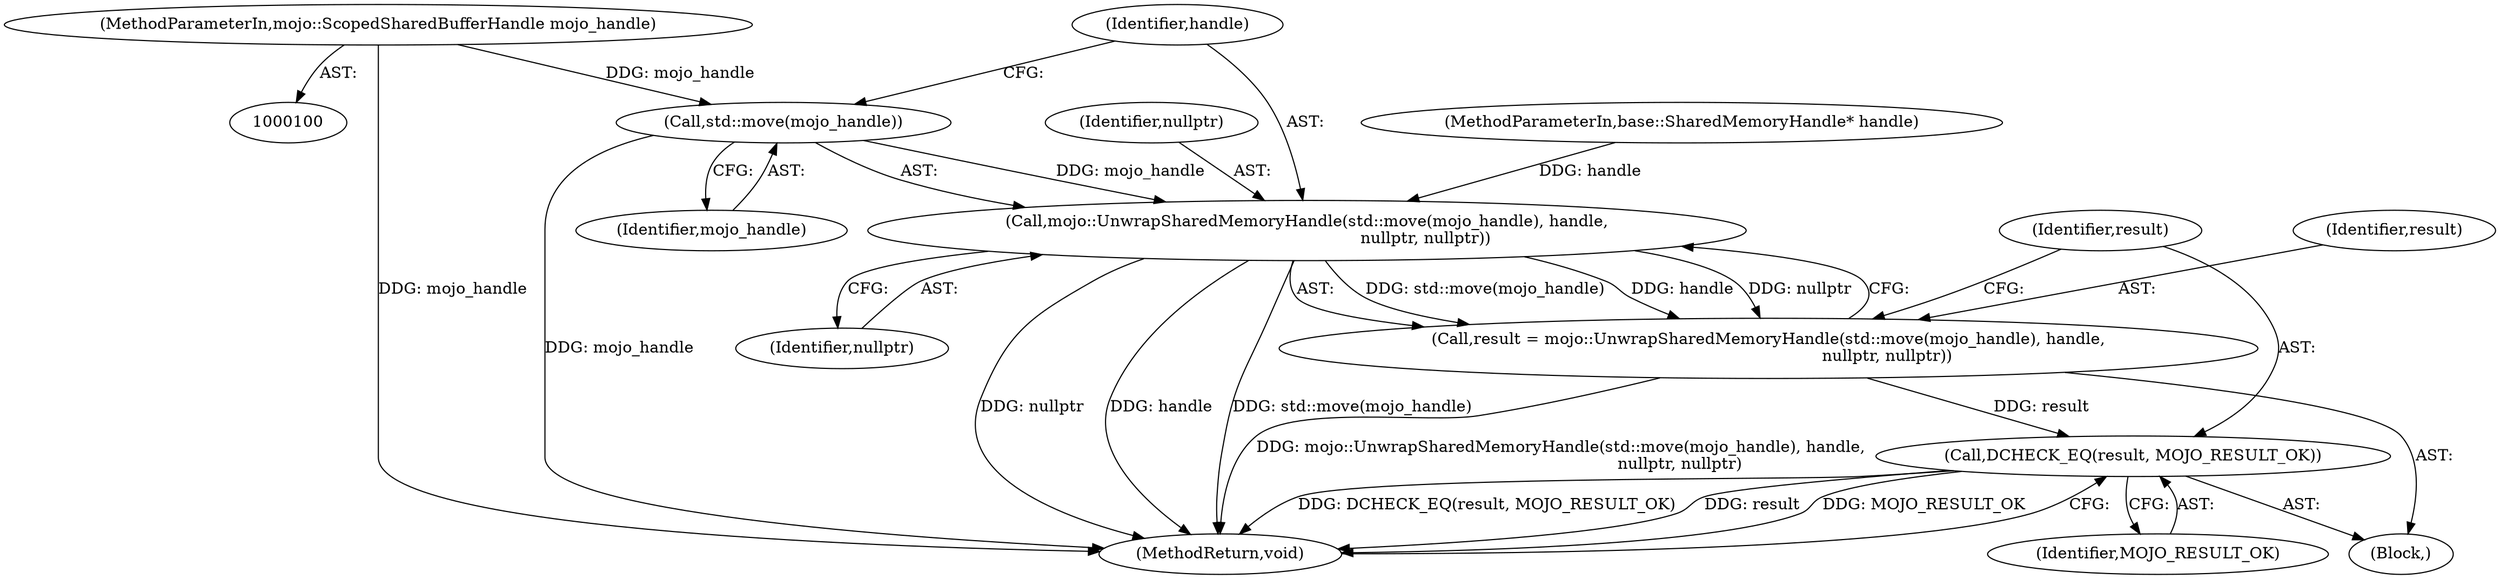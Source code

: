 digraph "0_Chrome_673ce95d481ea9368c4d4d43ac756ba1d6d9e608@API" {
"1000113" [label="(Call,std::move(mojo_handle))"];
"1000103" [label="(MethodParameterIn,mojo::ScopedSharedBufferHandle mojo_handle)"];
"1000112" [label="(Call,mojo::UnwrapSharedMemoryHandle(std::move(mojo_handle), handle,\n                                               nullptr, nullptr))"];
"1000110" [label="(Call,result = mojo::UnwrapSharedMemoryHandle(std::move(mojo_handle), handle,\n                                               nullptr, nullptr))"];
"1000118" [label="(Call,DCHECK_EQ(result, MOJO_RESULT_OK))"];
"1000113" [label="(Call,std::move(mojo_handle))"];
"1000116" [label="(Identifier,nullptr)"];
"1000117" [label="(Identifier,nullptr)"];
"1000115" [label="(Identifier,handle)"];
"1000119" [label="(Identifier,result)"];
"1000114" [label="(Identifier,mojo_handle)"];
"1000103" [label="(MethodParameterIn,mojo::ScopedSharedBufferHandle mojo_handle)"];
"1000121" [label="(MethodReturn,void)"];
"1000112" [label="(Call,mojo::UnwrapSharedMemoryHandle(std::move(mojo_handle), handle,\n                                               nullptr, nullptr))"];
"1000111" [label="(Identifier,result)"];
"1000110" [label="(Call,result = mojo::UnwrapSharedMemoryHandle(std::move(mojo_handle), handle,\n                                               nullptr, nullptr))"];
"1000101" [label="(MethodParameterIn,base::SharedMemoryHandle* handle)"];
"1000120" [label="(Identifier,MOJO_RESULT_OK)"];
"1000104" [label="(Block,)"];
"1000118" [label="(Call,DCHECK_EQ(result, MOJO_RESULT_OK))"];
"1000113" -> "1000112"  [label="AST: "];
"1000113" -> "1000114"  [label="CFG: "];
"1000114" -> "1000113"  [label="AST: "];
"1000115" -> "1000113"  [label="CFG: "];
"1000113" -> "1000121"  [label="DDG: mojo_handle"];
"1000113" -> "1000112"  [label="DDG: mojo_handle"];
"1000103" -> "1000113"  [label="DDG: mojo_handle"];
"1000103" -> "1000100"  [label="AST: "];
"1000103" -> "1000121"  [label="DDG: mojo_handle"];
"1000112" -> "1000110"  [label="AST: "];
"1000112" -> "1000117"  [label="CFG: "];
"1000115" -> "1000112"  [label="AST: "];
"1000116" -> "1000112"  [label="AST: "];
"1000117" -> "1000112"  [label="AST: "];
"1000110" -> "1000112"  [label="CFG: "];
"1000112" -> "1000121"  [label="DDG: nullptr"];
"1000112" -> "1000121"  [label="DDG: handle"];
"1000112" -> "1000121"  [label="DDG: std::move(mojo_handle)"];
"1000112" -> "1000110"  [label="DDG: std::move(mojo_handle)"];
"1000112" -> "1000110"  [label="DDG: handle"];
"1000112" -> "1000110"  [label="DDG: nullptr"];
"1000101" -> "1000112"  [label="DDG: handle"];
"1000110" -> "1000104"  [label="AST: "];
"1000111" -> "1000110"  [label="AST: "];
"1000119" -> "1000110"  [label="CFG: "];
"1000110" -> "1000121"  [label="DDG: mojo::UnwrapSharedMemoryHandle(std::move(mojo_handle), handle,\n                                               nullptr, nullptr)"];
"1000110" -> "1000118"  [label="DDG: result"];
"1000118" -> "1000104"  [label="AST: "];
"1000118" -> "1000120"  [label="CFG: "];
"1000119" -> "1000118"  [label="AST: "];
"1000120" -> "1000118"  [label="AST: "];
"1000121" -> "1000118"  [label="CFG: "];
"1000118" -> "1000121"  [label="DDG: DCHECK_EQ(result, MOJO_RESULT_OK)"];
"1000118" -> "1000121"  [label="DDG: result"];
"1000118" -> "1000121"  [label="DDG: MOJO_RESULT_OK"];
}
